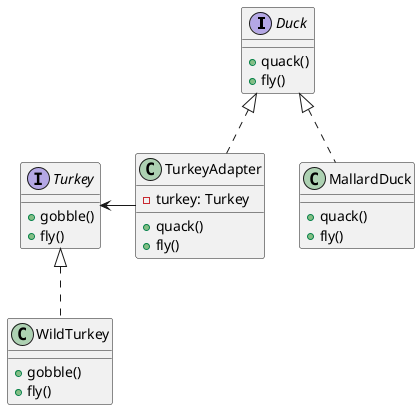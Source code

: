 @startuml
'https://plantuml.com/class-diagram

interface Duck {
    + quack()
    + fly()
}

class MallardDuck {
    + quack()
    + fly()
}

interface Turkey {
    + gobble()
    + fly()
}

class WildTurkey {
    + gobble()
    + fly()
}

class TurkeyAdapter {
    - turkey: Turkey
    + quack()
    + fly()
}

MallardDuck .up.|> Duck
TurkeyAdapter .up.|> Duck

WildTurkey .up.|> Turkey
TurkeyAdapter -left-> Turkey

@enduml